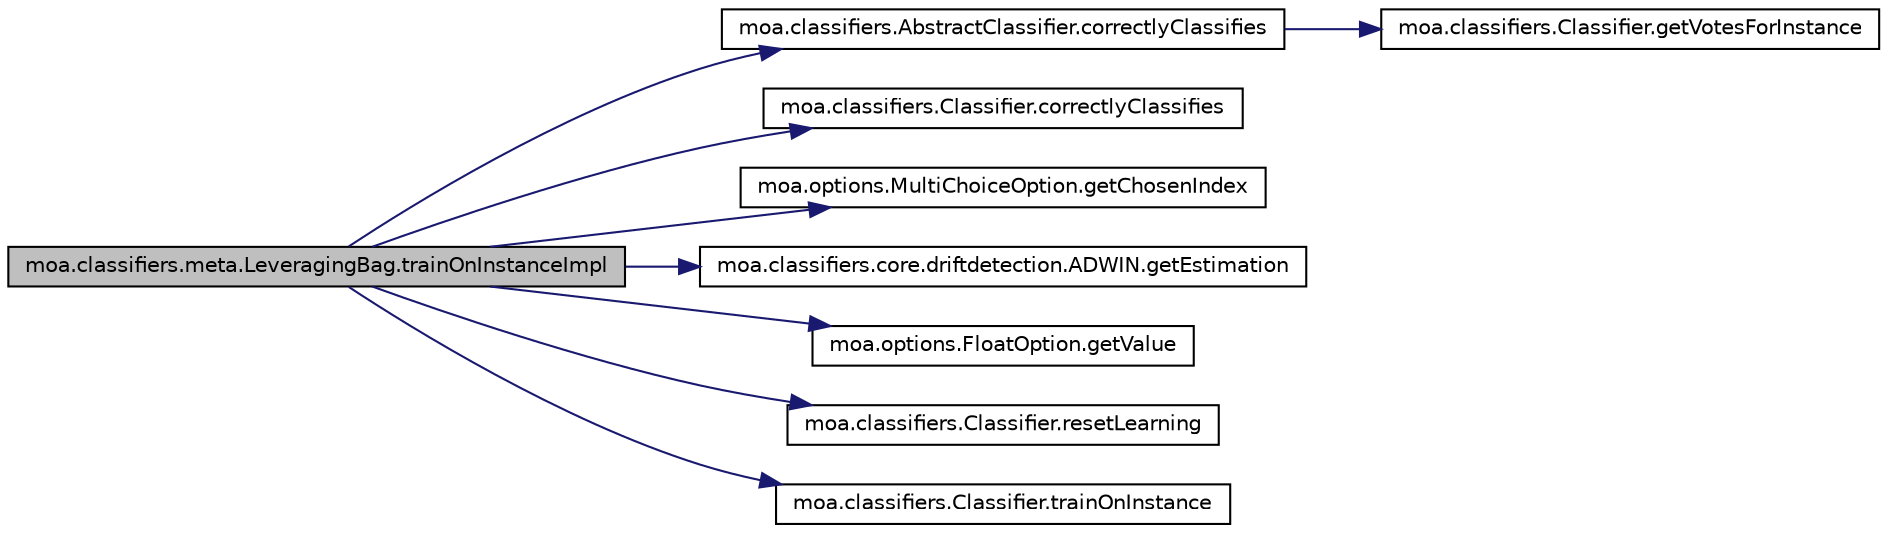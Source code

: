 digraph G
{
  edge [fontname="Helvetica",fontsize="10",labelfontname="Helvetica",labelfontsize="10"];
  node [fontname="Helvetica",fontsize="10",shape=record];
  rankdir=LR;
  Node1 [label="moa.classifiers.meta.LeveragingBag.trainOnInstanceImpl",height=0.2,width=0.4,color="black", fillcolor="grey75", style="filled" fontcolor="black"];
  Node1 -> Node2 [color="midnightblue",fontsize="10",style="solid",fontname="Helvetica"];
  Node2 [label="moa.classifiers.AbstractClassifier.correctlyClassifies",height=0.2,width=0.4,color="black", fillcolor="white", style="filled",URL="$classmoa_1_1classifiers_1_1AbstractClassifier.html#a0a5d3c3df5b27390f6830fed829540ea",tooltip="Gets whether this classifier correctly classifies an instance."];
  Node2 -> Node3 [color="midnightblue",fontsize="10",style="solid",fontname="Helvetica"];
  Node3 [label="moa.classifiers.Classifier.getVotesForInstance",height=0.2,width=0.4,color="black", fillcolor="white", style="filled",URL="$interfacemoa_1_1classifiers_1_1Classifier.html#a0933ed1199c2b16a8eb8186dabf9a8f9",tooltip="Predicts the class memberships for a given instance."];
  Node1 -> Node4 [color="midnightblue",fontsize="10",style="solid",fontname="Helvetica"];
  Node4 [label="moa.classifiers.Classifier.correctlyClassifies",height=0.2,width=0.4,color="black", fillcolor="white", style="filled",URL="$interfacemoa_1_1classifiers_1_1Classifier.html#a8348b4106e79422d3dec0a1857d402f3",tooltip="Gets whether this classifier correctly classifies an instance."];
  Node1 -> Node5 [color="midnightblue",fontsize="10",style="solid",fontname="Helvetica"];
  Node5 [label="moa.options.MultiChoiceOption.getChosenIndex",height=0.2,width=0.4,color="black", fillcolor="white", style="filled",URL="$classmoa_1_1options_1_1MultiChoiceOption.html#a5272693a1a0a9f89e135673a6d247dda"];
  Node1 -> Node6 [color="midnightblue",fontsize="10",style="solid",fontname="Helvetica"];
  Node6 [label="moa.classifiers.core.driftdetection.ADWIN.getEstimation",height=0.2,width=0.4,color="black", fillcolor="white", style="filled",URL="$classmoa_1_1classifiers_1_1core_1_1driftdetection_1_1ADWIN.html#a120e390a4505f5e4590935d1a7bee322"];
  Node1 -> Node7 [color="midnightblue",fontsize="10",style="solid",fontname="Helvetica"];
  Node7 [label="moa.options.FloatOption.getValue",height=0.2,width=0.4,color="black", fillcolor="white", style="filled",URL="$classmoa_1_1options_1_1FloatOption.html#a0e606a62f4ece232aa8f8cb04bb7f1cf"];
  Node1 -> Node8 [color="midnightblue",fontsize="10",style="solid",fontname="Helvetica"];
  Node8 [label="moa.classifiers.Classifier.resetLearning",height=0.2,width=0.4,color="black", fillcolor="white", style="filled",URL="$interfacemoa_1_1classifiers_1_1Classifier.html#a0cb1a2820196bc5e2a95b05a0b6666f0",tooltip="Resets this classifier."];
  Node1 -> Node9 [color="midnightblue",fontsize="10",style="solid",fontname="Helvetica"];
  Node9 [label="moa.classifiers.Classifier.trainOnInstance",height=0.2,width=0.4,color="black", fillcolor="white", style="filled",URL="$interfacemoa_1_1classifiers_1_1Classifier.html#ac28018bc307abe34a8ace54dba3ebff1",tooltip="Trains this classifier incrementally using the given instance."];
}
